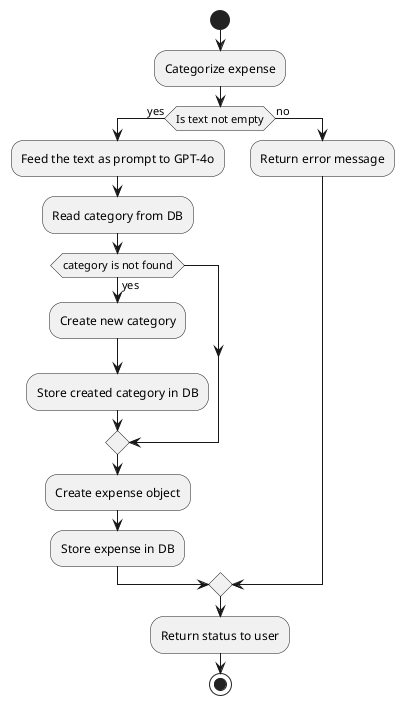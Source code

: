 @startuml

start
:Categorize expense;
if (Is text not empty) then (yes)
:Feed the text as prompt to GPT-4o;
:Read category from DB;
    if (category is not found) then (yes)
    :Create new category;
    :Store created category in DB;
    endif

:Create expense object;
:Store expense in DB;

else (no)
    :Return error message;
endif
:Return status to user;


stop

@enduml